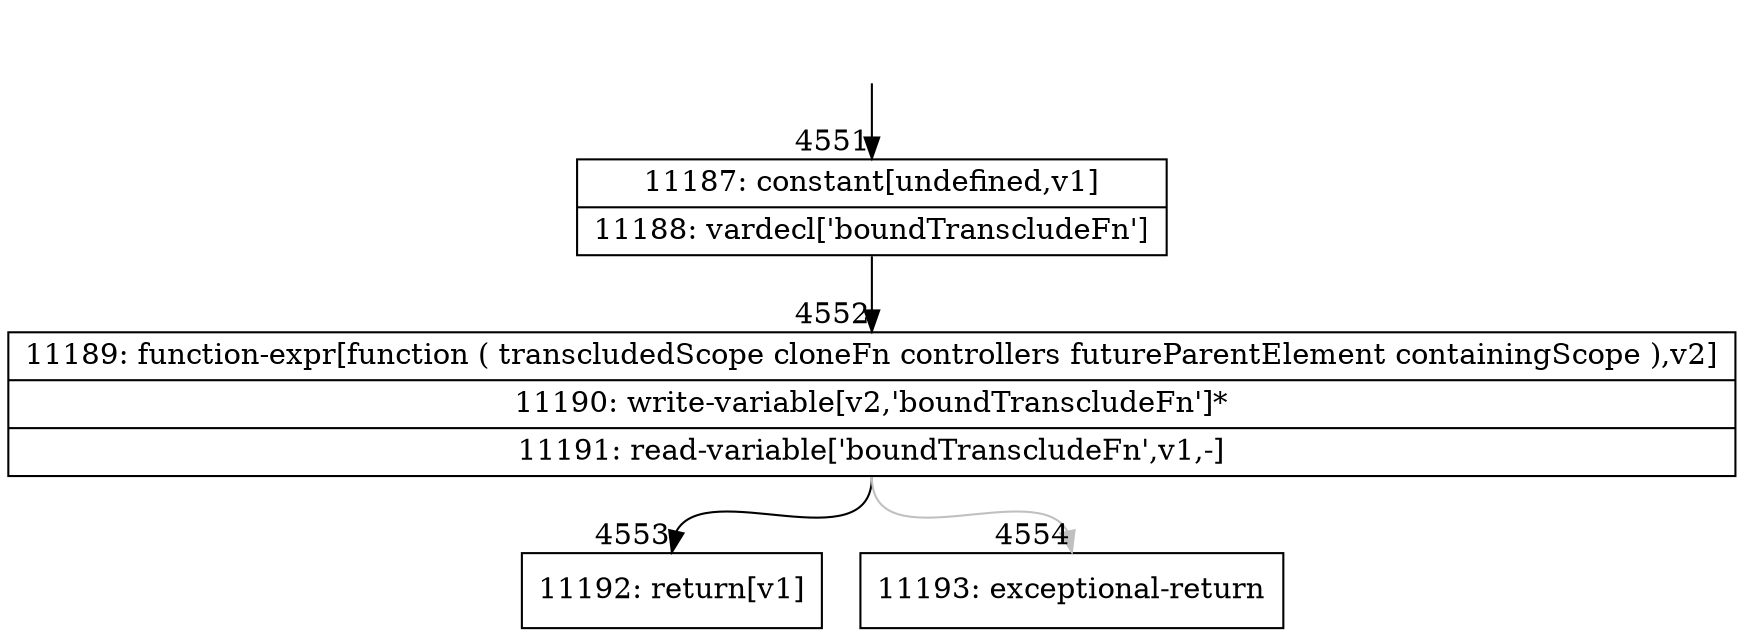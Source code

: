 digraph {
rankdir="TD"
BB_entry367[shape=none,label=""];
BB_entry367 -> BB4551 [tailport=s, headport=n, headlabel="    4551"]
BB4551 [shape=record label="{11187: constant[undefined,v1]|11188: vardecl['boundTranscludeFn']}" ] 
BB4551 -> BB4552 [tailport=s, headport=n, headlabel="      4552"]
BB4552 [shape=record label="{11189: function-expr[function ( transcludedScope cloneFn controllers futureParentElement containingScope ),v2]|11190: write-variable[v2,'boundTranscludeFn']*|11191: read-variable['boundTranscludeFn',v1,-]}" ] 
BB4552 -> BB4553 [tailport=s, headport=n, headlabel="      4553"]
BB4552 -> BB4554 [tailport=s, headport=n, color=gray, headlabel="      4554"]
BB4553 [shape=record label="{11192: return[v1]}" ] 
BB4554 [shape=record label="{11193: exceptional-return}" ] 
//#$~ 7569
}
